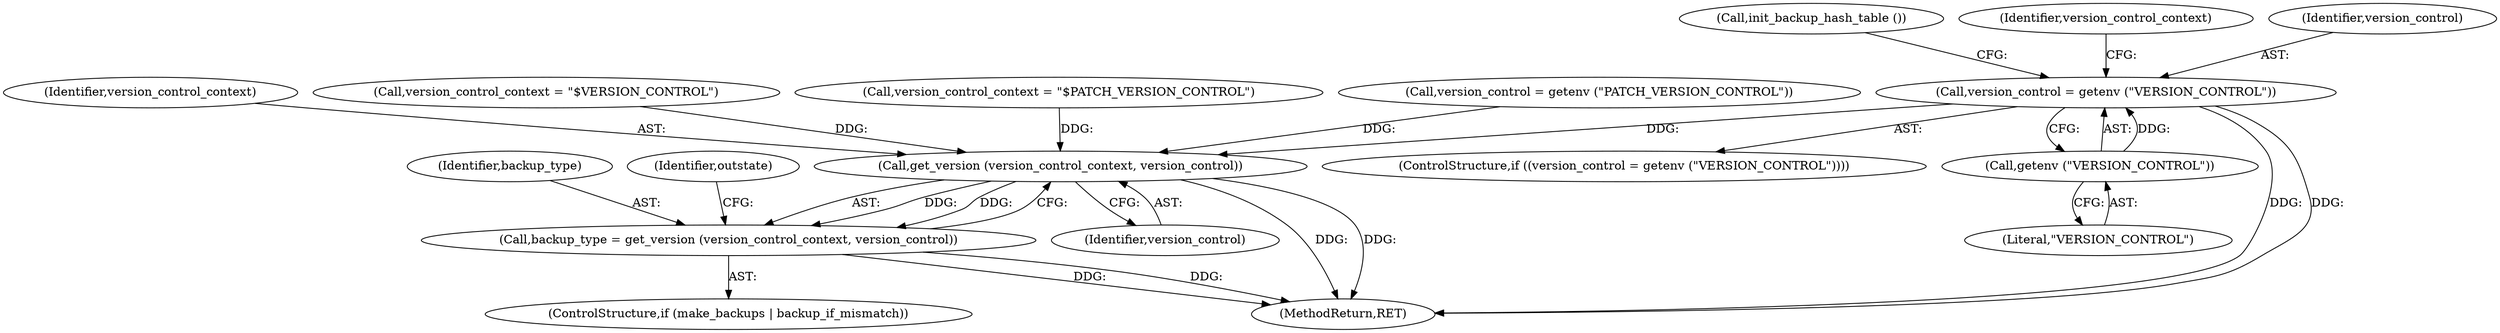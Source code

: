 digraph "0_savannah_17953b5893f7c9835f0dd2a704ba04e0371d2cbd@API" {
"1000251" [label="(Call,version_control = getenv (\"VERSION_CONTROL\"))"];
"1000253" [label="(Call,getenv (\"VERSION_CONTROL\"))"];
"1000280" [label="(Call,get_version (version_control_context, version_control))"];
"1000278" [label="(Call,backup_type = get_version (version_control_context, version_control))"];
"1000281" [label="(Identifier,version_control_context)"];
"1000255" [label="(Call,version_control_context = \"$VERSION_CONTROL\")"];
"1000258" [label="(Call,init_backup_hash_table ())"];
"1000253" [label="(Call,getenv (\"VERSION_CONTROL\"))"];
"1000254" [label="(Literal,\"VERSION_CONTROL\")"];
"1000280" [label="(Call,get_version (version_control_context, version_control))"];
"1000278" [label="(Call,backup_type = get_version (version_control_context, version_control))"];
"1000246" [label="(Call,version_control_context = \"$PATCH_VERSION_CONTROL\")"];
"1000279" [label="(Identifier,backup_type)"];
"1000251" [label="(Call,version_control = getenv (\"VERSION_CONTROL\"))"];
"1000285" [label="(Identifier,outstate)"];
"1000256" [label="(Identifier,version_control_context)"];
"1000250" [label="(ControlStructure,if ((version_control = getenv (\"VERSION_CONTROL\"))))"];
"1000242" [label="(Call,version_control = getenv (\"PATCH_VERSION_CONTROL\"))"];
"1000282" [label="(Identifier,version_control)"];
"1000311" [label="(MethodReturn,RET)"];
"1000274" [label="(ControlStructure,if (make_backups | backup_if_mismatch))"];
"1000252" [label="(Identifier,version_control)"];
"1000251" -> "1000250"  [label="AST: "];
"1000251" -> "1000253"  [label="CFG: "];
"1000252" -> "1000251"  [label="AST: "];
"1000253" -> "1000251"  [label="AST: "];
"1000256" -> "1000251"  [label="CFG: "];
"1000258" -> "1000251"  [label="CFG: "];
"1000251" -> "1000311"  [label="DDG: "];
"1000251" -> "1000311"  [label="DDG: "];
"1000253" -> "1000251"  [label="DDG: "];
"1000251" -> "1000280"  [label="DDG: "];
"1000253" -> "1000254"  [label="CFG: "];
"1000254" -> "1000253"  [label="AST: "];
"1000280" -> "1000278"  [label="AST: "];
"1000280" -> "1000282"  [label="CFG: "];
"1000281" -> "1000280"  [label="AST: "];
"1000282" -> "1000280"  [label="AST: "];
"1000278" -> "1000280"  [label="CFG: "];
"1000280" -> "1000311"  [label="DDG: "];
"1000280" -> "1000311"  [label="DDG: "];
"1000280" -> "1000278"  [label="DDG: "];
"1000280" -> "1000278"  [label="DDG: "];
"1000255" -> "1000280"  [label="DDG: "];
"1000246" -> "1000280"  [label="DDG: "];
"1000242" -> "1000280"  [label="DDG: "];
"1000278" -> "1000274"  [label="AST: "];
"1000279" -> "1000278"  [label="AST: "];
"1000285" -> "1000278"  [label="CFG: "];
"1000278" -> "1000311"  [label="DDG: "];
"1000278" -> "1000311"  [label="DDG: "];
}
